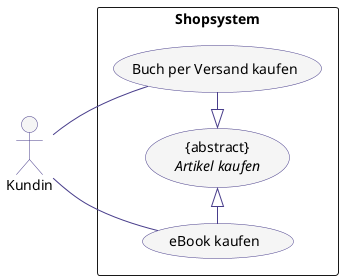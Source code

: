 @startuml
skinparam DefaultFontName "Lucida Sans Typewriter"

skinparam UseCase{
    BorderColor DarkSlateBlue
    BackgroundColor whitesmoke
}
skinparam Note{
    BorderColor DarkSlateBlue
    BackgroundColor LightYellow
}

skinparam Actor{
    BorderColor DarkSlateBlue
    BackgroundColor whitesmoke
}

skinparam ArrowColor DarkSlateBlue

'Generell zum Lesen von Use-Case-Diagrammen einfacher:
left to right direction

actor :Kundin: as customer

rectangle Shopsystem {
usecase ({abstract}\n<i>Artikel kaufen</i>) as ArtikelKaufen
usecase (eBook kaufen) as eBookKaufen
usecase (Buch per Versand kaufen) as BuchKaufen
customer -- eBookKaufen
customer -- BuchKaufen
eBookKaufen -|> ArtikelKaufen
ArtikelKaufen <|- BuchKaufen
}
@enduml
